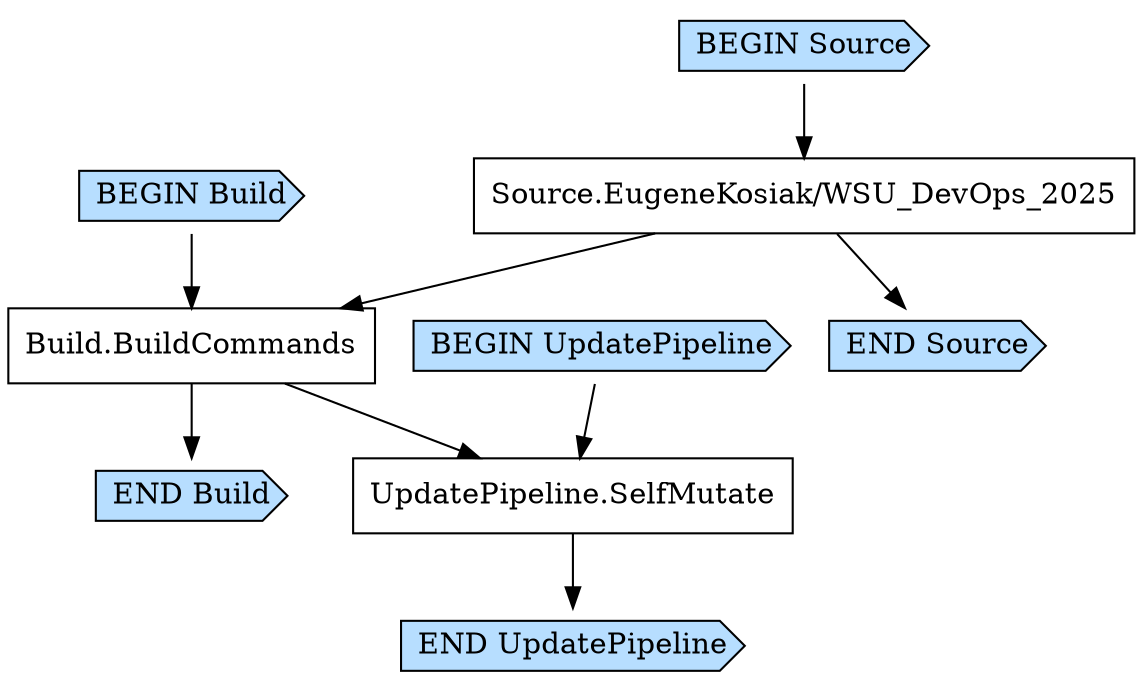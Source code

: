 digraph G {
  # Arrows represent an "unlocks" relationship (opposite of dependency). So chosen
  # because the layout looks more natural that way.
  # To represent subgraph dependencies, subgraphs are represented by BEGIN/END nodes.
  # To render: `dot -Tsvg EugenePipelineStackWebHealthPipeline792AF0C4.dot > graph.svg`, open in a browser.
  node [shape="box"];
"BEGIN Build" [shape="cds", style="filled", fillcolor="#b7deff"];
"END Build" [shape="cds", style="filled", fillcolor="#b7deff"];
"Build.BuildCommands";
"Source.EugeneKosiak/WSU_DevOps_2025" -> "Build.BuildCommands";
"BEGIN Build" -> "Build.BuildCommands";
"Build.BuildCommands" -> "END Build";
"BEGIN UpdatePipeline" [shape="cds", style="filled", fillcolor="#b7deff"];
"END UpdatePipeline" [shape="cds", style="filled", fillcolor="#b7deff"];
"UpdatePipeline.SelfMutate";
"Build.BuildCommands" -> "UpdatePipeline.SelfMutate";
"BEGIN UpdatePipeline" -> "UpdatePipeline.SelfMutate";
"UpdatePipeline.SelfMutate" -> "END UpdatePipeline";
"BEGIN Source" [shape="cds", style="filled", fillcolor="#b7deff"];
"END Source" [shape="cds", style="filled", fillcolor="#b7deff"];
"Source.EugeneKosiak/WSU_DevOps_2025";
"BEGIN Source" -> "Source.EugeneKosiak/WSU_DevOps_2025";
"Source.EugeneKosiak/WSU_DevOps_2025" -> "END Source";
}